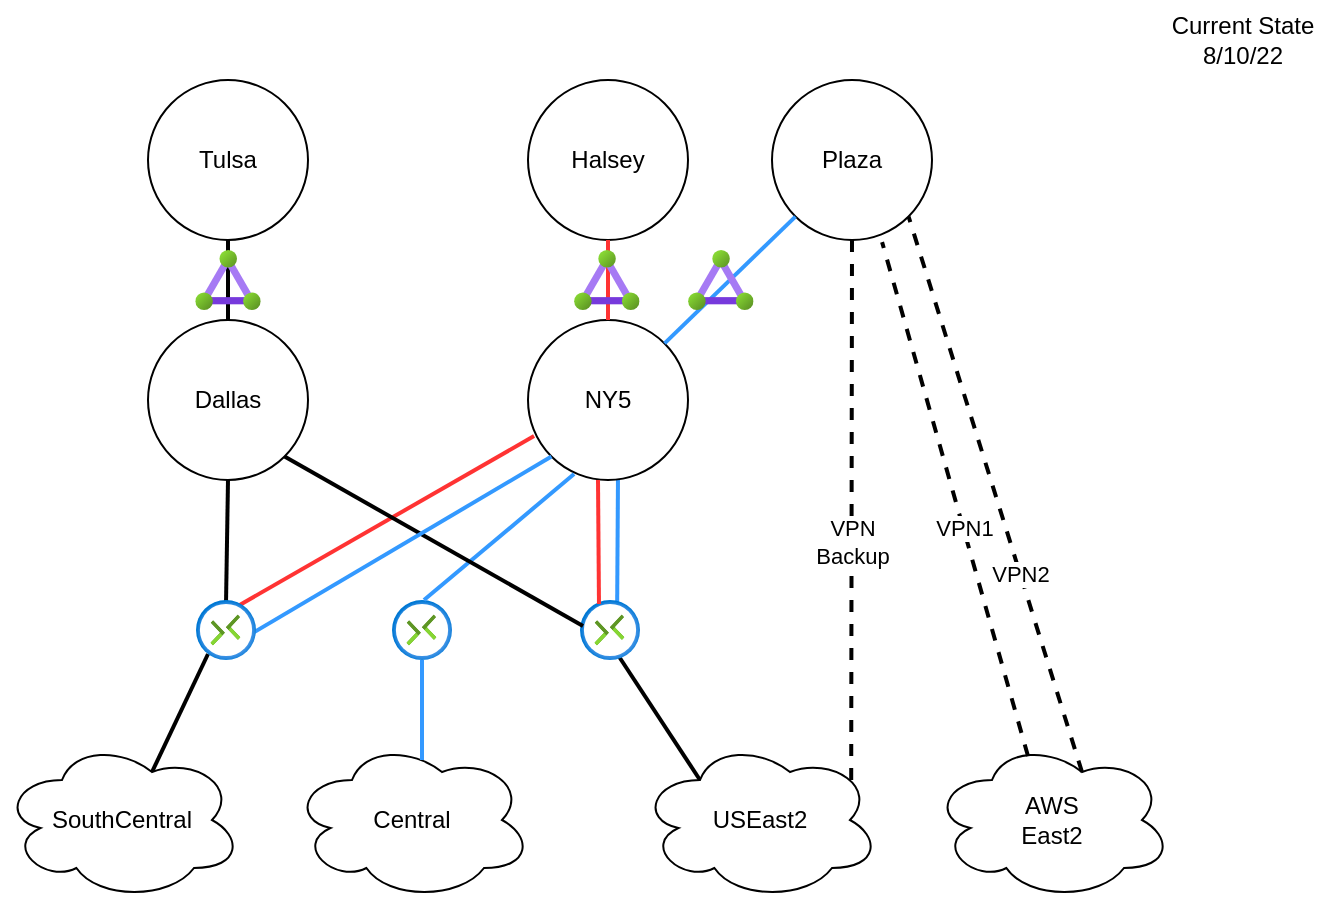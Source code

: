 <mxfile version="20.2.3" type="github" pages="2">
  <diagram id="nOUzrROn8S_l6gPX-0Xe" name="Current State">
    <mxGraphModel dx="1662" dy="792" grid="1" gridSize="10" guides="1" tooltips="1" connect="1" arrows="1" fold="1" page="1" pageScale="1" pageWidth="1169" pageHeight="827" math="0" shadow="0">
      <root>
        <mxCell id="0" />
        <mxCell id="1" parent="0" />
        <mxCell id="KbfqaCrizf5aWPR331xB-36" value="" style="endArrow=none;html=1;rounded=0;entryX=0.675;entryY=0.975;entryDx=0;entryDy=0;exitX=0.917;exitY=0.433;exitDx=0;exitDy=0;exitPerimeter=0;entryPerimeter=0;strokeColor=#3399FF;strokeWidth=2;" parent="1" edge="1">
          <mxGeometry width="50" height="50" relative="1" as="geometry">
            <mxPoint x="603.51" y="512.99" as="sourcePoint" />
            <mxPoint x="604" y="438" as="targetPoint" />
          </mxGeometry>
        </mxCell>
        <mxCell id="KbfqaCrizf5aWPR331xB-22" value="" style="endArrow=none;html=1;rounded=0;exitX=0.25;exitY=0.25;exitDx=0;exitDy=0;exitPerimeter=0;entryX=0.6;entryY=0.867;entryDx=0;entryDy=0;entryPerimeter=0;strokeWidth=2;" parent="1" source="KbfqaCrizf5aWPR331xB-12" target="KbfqaCrizf5aWPR331xB-17" edge="1">
          <mxGeometry width="50" height="50" relative="1" as="geometry">
            <mxPoint x="589.99" y="539.01" as="sourcePoint" />
            <mxPoint x="531" y="490" as="targetPoint" />
          </mxGeometry>
        </mxCell>
        <mxCell id="KbfqaCrizf5aWPR331xB-19" value="" style="endArrow=none;html=1;rounded=0;exitX=0.625;exitY=0.2;exitDx=0;exitDy=0;exitPerimeter=0;strokeWidth=2;entryX=0.2;entryY=0.9;entryDx=0;entryDy=0;entryPerimeter=0;" parent="1" source="KbfqaCrizf5aWPR331xB-9" target="KbfqaCrizf5aWPR331xB-6" edge="1">
          <mxGeometry width="50" height="50" relative="1" as="geometry">
            <mxPoint x="591" y="460" as="sourcePoint" />
            <mxPoint x="431" y="520" as="targetPoint" />
          </mxGeometry>
        </mxCell>
        <mxCell id="KbfqaCrizf5aWPR331xB-27" value="" style="endArrow=none;html=1;rounded=0;exitX=0.5;exitY=0;exitDx=0;exitDy=0;entryX=0.5;entryY=1;entryDx=0;entryDy=0;strokeWidth=2;" parent="1" source="KbfqaCrizf5aWPR331xB-4" target="KbfqaCrizf5aWPR331xB-1" edge="1">
          <mxGeometry width="50" height="50" relative="1" as="geometry">
            <mxPoint x="459.01" y="515.01" as="sourcePoint" />
            <mxPoint x="491" y="450" as="targetPoint" />
          </mxGeometry>
        </mxCell>
        <mxCell id="KbfqaCrizf5aWPR331xB-1" value="Tulsa" style="ellipse;whiteSpace=wrap;html=1;aspect=fixed;" parent="1" vertex="1">
          <mxGeometry x="369" y="240" width="80" height="80" as="geometry" />
        </mxCell>
        <mxCell id="KbfqaCrizf5aWPR331xB-2" value="Halsey" style="ellipse;whiteSpace=wrap;html=1;aspect=fixed;" parent="1" vertex="1">
          <mxGeometry x="559" y="240" width="80" height="80" as="geometry" />
        </mxCell>
        <mxCell id="KbfqaCrizf5aWPR331xB-3" value="Plaza" style="ellipse;whiteSpace=wrap;html=1;aspect=fixed;" parent="1" vertex="1">
          <mxGeometry x="681" y="240" width="80" height="80" as="geometry" />
        </mxCell>
        <mxCell id="KbfqaCrizf5aWPR331xB-4" value="Dallas" style="ellipse;whiteSpace=wrap;html=1;aspect=fixed;" parent="1" vertex="1">
          <mxGeometry x="369" y="360" width="80" height="80" as="geometry" />
        </mxCell>
        <mxCell id="KbfqaCrizf5aWPR331xB-5" value="NY5" style="ellipse;whiteSpace=wrap;html=1;aspect=fixed;" parent="1" vertex="1">
          <mxGeometry x="559" y="360" width="80" height="80" as="geometry" />
        </mxCell>
        <mxCell id="KbfqaCrizf5aWPR331xB-9" value="SouthCentral" style="ellipse;shape=cloud;whiteSpace=wrap;html=1;" parent="1" vertex="1">
          <mxGeometry x="296" y="570" width="120" height="80" as="geometry" />
        </mxCell>
        <mxCell id="KbfqaCrizf5aWPR331xB-10" value="&lt;div&gt;AWS&lt;/div&gt;&lt;div&gt;East2&lt;br&gt;&lt;/div&gt;" style="ellipse;shape=cloud;whiteSpace=wrap;html=1;" parent="1" vertex="1">
          <mxGeometry x="761" y="570" width="120" height="80" as="geometry" />
        </mxCell>
        <mxCell id="KbfqaCrizf5aWPR331xB-11" value="Central" style="ellipse;shape=cloud;whiteSpace=wrap;html=1;" parent="1" vertex="1">
          <mxGeometry x="441" y="570" width="120" height="80" as="geometry" />
        </mxCell>
        <mxCell id="KbfqaCrizf5aWPR331xB-12" value="USEast2" style="ellipse;shape=cloud;whiteSpace=wrap;html=1;" parent="1" vertex="1">
          <mxGeometry x="615" y="570" width="120" height="80" as="geometry" />
        </mxCell>
        <mxCell id="KbfqaCrizf5aWPR331xB-16" value="" style="aspect=fixed;html=1;points=[];align=center;image;fontSize=12;image=img/lib/azure2/networking/Connections.svg;" parent="1" vertex="1">
          <mxGeometry x="491" y="500" width="30" height="30" as="geometry" />
        </mxCell>
        <mxCell id="KbfqaCrizf5aWPR331xB-17" value="" style="aspect=fixed;html=1;points=[];align=center;image;fontSize=12;image=img/lib/azure2/networking/Connections.svg;" parent="1" vertex="1">
          <mxGeometry x="585" y="500" width="30" height="30" as="geometry" />
        </mxCell>
        <mxCell id="KbfqaCrizf5aWPR331xB-20" value="" style="endArrow=none;html=1;rounded=0;exitX=0.5;exitY=0.067;exitDx=0;exitDy=0;exitPerimeter=0;entryX=0.5;entryY=1;entryDx=0;entryDy=0;strokeWidth=2;" parent="1" source="KbfqaCrizf5aWPR331xB-6" target="KbfqaCrizf5aWPR331xB-4" edge="1">
          <mxGeometry width="50" height="50" relative="1" as="geometry">
            <mxPoint x="423.99" y="500.99" as="sourcePoint" />
            <mxPoint x="404" y="561.781" as="targetPoint" />
          </mxGeometry>
        </mxCell>
        <mxCell id="KbfqaCrizf5aWPR331xB-23" value="" style="endArrow=none;html=1;rounded=0;entryX=0.038;entryY=0.725;entryDx=0;entryDy=0;entryPerimeter=0;strokeColor=#FF3333;strokeWidth=2;exitX=0.7;exitY=0.1;exitDx=0;exitDy=0;exitPerimeter=0;" parent="1" source="KbfqaCrizf5aWPR331xB-6" target="KbfqaCrizf5aWPR331xB-5" edge="1">
          <mxGeometry width="50" height="50" relative="1" as="geometry">
            <mxPoint x="451" y="510" as="sourcePoint" />
            <mxPoint x="451" y="498" as="targetPoint" />
          </mxGeometry>
        </mxCell>
        <mxCell id="KbfqaCrizf5aWPR331xB-24" value="" style="endArrow=none;html=1;rounded=0;exitX=0.533;exitY=0;exitDx=0;exitDy=0;exitPerimeter=0;entryX=0.288;entryY=0.963;entryDx=0;entryDy=0;entryPerimeter=0;strokeColor=#3399FF;strokeWidth=2;" parent="1" source="KbfqaCrizf5aWPR331xB-16" target="KbfqaCrizf5aWPR331xB-5" edge="1">
          <mxGeometry width="50" height="50" relative="1" as="geometry">
            <mxPoint x="538.01" y="512.01" as="sourcePoint" />
            <mxPoint x="622.716" y="438.284" as="targetPoint" />
          </mxGeometry>
        </mxCell>
        <mxCell id="KbfqaCrizf5aWPR331xB-25" value="" style="endArrow=none;html=1;rounded=0;entryX=0.5;entryY=1;entryDx=0;entryDy=0;entryPerimeter=0;strokeColor=#3399FF;strokeWidth=2;" parent="1" target="KbfqaCrizf5aWPR331xB-16" edge="1">
          <mxGeometry width="50" height="50" relative="1" as="geometry">
            <mxPoint x="506" y="580" as="sourcePoint" />
            <mxPoint x="433" y="533.591" as="targetPoint" />
          </mxGeometry>
        </mxCell>
        <mxCell id="KbfqaCrizf5aWPR331xB-26" value="" style="endArrow=none;html=1;rounded=0;exitX=0.05;exitY=0.433;exitDx=0;exitDy=0;exitPerimeter=0;entryX=1;entryY=1;entryDx=0;entryDy=0;strokeWidth=2;" parent="1" source="KbfqaCrizf5aWPR331xB-17" target="KbfqaCrizf5aWPR331xB-4" edge="1">
          <mxGeometry width="50" height="50" relative="1" as="geometry">
            <mxPoint x="459.01" y="515.01" as="sourcePoint" />
            <mxPoint x="491" y="450" as="targetPoint" />
          </mxGeometry>
        </mxCell>
        <mxCell id="KbfqaCrizf5aWPR331xB-7" value="" style="aspect=fixed;html=1;points=[];align=center;image;fontSize=12;image=img/lib/azure2/networking/ExpressRoute_Circuits.svg;imageBackground=none;" parent="1" vertex="1">
          <mxGeometry x="392.595" y="325" width="32.81" height="30" as="geometry" />
        </mxCell>
        <mxCell id="KbfqaCrizf5aWPR331xB-33" value="" style="endArrow=none;html=1;rounded=0;exitX=0.5;exitY=0;exitDx=0;exitDy=0;entryX=0.5;entryY=1;entryDx=0;entryDy=0;strokeColor=#FF3333;strokeWidth=2;" parent="1" source="KbfqaCrizf5aWPR331xB-5" target="KbfqaCrizf5aWPR331xB-2" edge="1">
          <mxGeometry width="50" height="50" relative="1" as="geometry">
            <mxPoint x="462.716" y="381.716" as="sourcePoint" />
            <mxPoint x="411" y="330" as="targetPoint" />
          </mxGeometry>
        </mxCell>
        <mxCell id="KbfqaCrizf5aWPR331xB-34" value="" style="endArrow=none;html=1;rounded=0;exitX=1;exitY=0;exitDx=0;exitDy=0;entryX=0;entryY=1;entryDx=0;entryDy=0;fillColor=#FF0000;strokeColor=#3399FF;strokeWidth=2;" parent="1" source="KbfqaCrizf5aWPR331xB-5" target="KbfqaCrizf5aWPR331xB-3" edge="1">
          <mxGeometry width="50" height="50" relative="1" as="geometry">
            <mxPoint x="462.716" y="381.716" as="sourcePoint" />
            <mxPoint x="411" y="330" as="targetPoint" />
          </mxGeometry>
        </mxCell>
        <mxCell id="KbfqaCrizf5aWPR331xB-35" value="" style="endArrow=none;html=1;rounded=0;exitX=0.483;exitY=0.067;exitDx=0;exitDy=0;exitPerimeter=0;entryX=0.5;entryY=1;entryDx=0;entryDy=0;strokeColor=#FF3333;strokeWidth=2;" parent="1" edge="1">
          <mxGeometry width="50" height="50" relative="1" as="geometry">
            <mxPoint x="594.49" y="502.01" as="sourcePoint" />
            <mxPoint x="594" y="440" as="targetPoint" />
          </mxGeometry>
        </mxCell>
        <mxCell id="KbfqaCrizf5aWPR331xB-37" value="" style="endArrow=none;html=1;rounded=0;exitX=0.467;exitY=0.833;exitDx=0;exitDy=0;exitPerimeter=0;entryX=0;entryY=1;entryDx=0;entryDy=0;strokeColor=#3399FF;strokeWidth=2;" parent="1" source="KbfqaCrizf5aWPR331xB-6" target="KbfqaCrizf5aWPR331xB-5" edge="1">
          <mxGeometry width="50" height="50" relative="1" as="geometry">
            <mxPoint x="548.01" y="522.01" as="sourcePoint" />
            <mxPoint x="634.04" y="447.04" as="targetPoint" />
          </mxGeometry>
        </mxCell>
        <mxCell id="KbfqaCrizf5aWPR331xB-39" value="" style="endArrow=none;dashed=1;html=1;rounded=0;strokeColor=#000000;fillColor=#FF0000;exitX=0.88;exitY=0.25;exitDx=0;exitDy=0;exitPerimeter=0;entryX=0.5;entryY=1;entryDx=0;entryDy=0;strokeWidth=2;" parent="1" source="KbfqaCrizf5aWPR331xB-12" target="KbfqaCrizf5aWPR331xB-3" edge="1">
          <mxGeometry width="50" height="50" relative="1" as="geometry">
            <mxPoint x="801" y="480" as="sourcePoint" />
            <mxPoint x="851" y="430" as="targetPoint" />
          </mxGeometry>
        </mxCell>
        <mxCell id="KbfqaCrizf5aWPR331xB-40" value="&lt;div&gt;VPN&lt;/div&gt;&lt;div&gt;Backup&lt;br&gt;&lt;/div&gt;" style="edgeLabel;html=1;align=center;verticalAlign=middle;resizable=0;points=[];" parent="KbfqaCrizf5aWPR331xB-39" vertex="1" connectable="0">
          <mxGeometry x="-0.114" relative="1" as="geometry">
            <mxPoint as="offset" />
          </mxGeometry>
        </mxCell>
        <mxCell id="KbfqaCrizf5aWPR331xB-41" value="" style="endArrow=none;dashed=1;html=1;rounded=0;strokeColor=#000000;fillColor=#FF0000;exitX=0.4;exitY=0.1;exitDx=0;exitDy=0;exitPerimeter=0;entryX=0.688;entryY=1.013;entryDx=0;entryDy=0;entryPerimeter=0;strokeWidth=2;" parent="1" source="KbfqaCrizf5aWPR331xB-10" target="KbfqaCrizf5aWPR331xB-3" edge="1">
          <mxGeometry width="50" height="50" relative="1" as="geometry">
            <mxPoint x="685" y="596" as="sourcePoint" />
            <mxPoint x="731" y="330" as="targetPoint" />
          </mxGeometry>
        </mxCell>
        <mxCell id="KbfqaCrizf5aWPR331xB-42" value="VPN1" style="edgeLabel;html=1;align=center;verticalAlign=middle;resizable=0;points=[];" parent="KbfqaCrizf5aWPR331xB-41" vertex="1" connectable="0">
          <mxGeometry x="-0.114" relative="1" as="geometry">
            <mxPoint as="offset" />
          </mxGeometry>
        </mxCell>
        <mxCell id="KbfqaCrizf5aWPR331xB-43" value="" style="endArrow=none;dashed=1;html=1;rounded=0;strokeColor=#000000;fillColor=#FF0000;exitX=0.625;exitY=0.2;exitDx=0;exitDy=0;exitPerimeter=0;entryX=1;entryY=1;entryDx=0;entryDy=0;strokeWidth=2;" parent="1" source="KbfqaCrizf5aWPR331xB-10" target="KbfqaCrizf5aWPR331xB-3" edge="1">
          <mxGeometry width="50" height="50" relative="1" as="geometry">
            <mxPoint x="819" y="588" as="sourcePoint" />
            <mxPoint x="746.04" y="331.04" as="targetPoint" />
          </mxGeometry>
        </mxCell>
        <mxCell id="KbfqaCrizf5aWPR331xB-45" value="VPN2" style="edgeLabel;html=1;align=center;verticalAlign=middle;resizable=0;points=[];" parent="KbfqaCrizf5aWPR331xB-43" vertex="1" connectable="0">
          <mxGeometry x="-0.287" relative="1" as="geometry">
            <mxPoint as="offset" />
          </mxGeometry>
        </mxCell>
        <mxCell id="KbfqaCrizf5aWPR331xB-13" value="" style="aspect=fixed;html=1;points=[];align=center;image;fontSize=12;image=img/lib/azure2/networking/ExpressRoute_Circuits.svg;imageBackground=none;" parent="1" vertex="1">
          <mxGeometry x="582" y="325" width="32.81" height="30" as="geometry" />
        </mxCell>
        <mxCell id="KbfqaCrizf5aWPR331xB-14" value="" style="aspect=fixed;html=1;points=[];align=center;image;fontSize=12;image=img/lib/azure2/networking/ExpressRoute_Circuits.svg;imageBackground=none;" parent="1" vertex="1">
          <mxGeometry x="639" y="325" width="32.81" height="30" as="geometry" />
        </mxCell>
        <mxCell id="KbfqaCrizf5aWPR331xB-6" value="" style="aspect=fixed;html=1;points=[];align=center;image;fontSize=12;image=img/lib/azure2/networking/Connections.svg;" parent="1" vertex="1">
          <mxGeometry x="393" y="500" width="30" height="30" as="geometry" />
        </mxCell>
        <mxCell id="4s_zEq4xch8bV-egNW5Q-1" value="&lt;div&gt;Current State&lt;/div&gt;&lt;div&gt;8/10/22&lt;br&gt;&lt;/div&gt;" style="text;html=1;align=center;verticalAlign=middle;resizable=0;points=[];autosize=1;strokeColor=none;fillColor=none;" parent="1" vertex="1">
          <mxGeometry x="871" y="200" width="90" height="40" as="geometry" />
        </mxCell>
      </root>
    </mxGraphModel>
  </diagram>
  <diagram name="Proposed State" id="E3pdFJTgdNGY8lZnzwwO">
    <mxGraphModel dx="1330" dy="634" grid="1" gridSize="10" guides="1" tooltips="1" connect="1" arrows="1" fold="1" page="1" pageScale="1" pageWidth="1169" pageHeight="827" math="0" shadow="0">
      <root>
        <mxCell id="GOQtkoCiq_XBh8GODpKm-0" />
        <mxCell id="GOQtkoCiq_XBh8GODpKm-1" parent="GOQtkoCiq_XBh8GODpKm-0" />
        <mxCell id="XUzDvvYA9W24cTrs8cTX-2" value="" style="endArrow=none;html=1;rounded=0;exitX=1;exitY=0;exitDx=0;exitDy=0;entryX=0;entryY=1;entryDx=0;entryDy=0;fillColor=#FF0000;strokeColor=#3399FF;strokeWidth=2;" edge="1" parent="GOQtkoCiq_XBh8GODpKm-1">
          <mxGeometry width="50" height="50" relative="1" as="geometry">
            <mxPoint x="572.284" y="255.716" as="sourcePoint" />
            <mxPoint x="637.716" y="192.284" as="targetPoint" />
          </mxGeometry>
        </mxCell>
        <mxCell id="XUzDvvYA9W24cTrs8cTX-3" value="" style="endArrow=none;html=1;rounded=0;exitX=0.5;exitY=0;exitDx=0;exitDy=0;entryX=0.5;entryY=1;entryDx=0;entryDy=0;strokeWidth=2;" edge="1" parent="GOQtkoCiq_XBh8GODpKm-1">
          <mxGeometry width="50" height="50" relative="1" as="geometry">
            <mxPoint x="355" y="240" as="sourcePoint" />
            <mxPoint x="355" y="200" as="targetPoint" />
          </mxGeometry>
        </mxCell>
        <mxCell id="GOQtkoCiq_XBh8GODpKm-2" value="" style="endArrow=none;html=1;rounded=0;entryX=0.675;entryY=0.975;entryDx=0;entryDy=0;exitX=0.917;exitY=0.433;exitDx=0;exitDy=0;exitPerimeter=0;entryPerimeter=0;strokeColor=#3399FF;strokeWidth=2;" edge="1" parent="GOQtkoCiq_XBh8GODpKm-1">
          <mxGeometry width="50" height="50" relative="1" as="geometry">
            <mxPoint x="543.51" y="392.99" as="sourcePoint" />
            <mxPoint x="544" y="318" as="targetPoint" />
          </mxGeometry>
        </mxCell>
        <mxCell id="GOQtkoCiq_XBh8GODpKm-3" value="" style="endArrow=none;html=1;rounded=0;exitX=0.25;exitY=0.25;exitDx=0;exitDy=0;exitPerimeter=0;entryX=0.6;entryY=0.867;entryDx=0;entryDy=0;entryPerimeter=0;strokeWidth=2;" edge="1" parent="GOQtkoCiq_XBh8GODpKm-1" source="GOQtkoCiq_XBh8GODpKm-14" target="GOQtkoCiq_XBh8GODpKm-16">
          <mxGeometry width="50" height="50" relative="1" as="geometry">
            <mxPoint x="529.99" y="419.01" as="sourcePoint" />
            <mxPoint x="471" y="370" as="targetPoint" />
          </mxGeometry>
        </mxCell>
        <mxCell id="GOQtkoCiq_XBh8GODpKm-4" value="" style="endArrow=none;html=1;rounded=0;exitX=0.625;exitY=0.2;exitDx=0;exitDy=0;exitPerimeter=0;strokeWidth=2;entryX=0.2;entryY=0.9;entryDx=0;entryDy=0;entryPerimeter=0;" edge="1" parent="GOQtkoCiq_XBh8GODpKm-1" source="GOQtkoCiq_XBh8GODpKm-11" target="GOQtkoCiq_XBh8GODpKm-35">
          <mxGeometry width="50" height="50" relative="1" as="geometry">
            <mxPoint x="531" y="340" as="sourcePoint" />
            <mxPoint x="371" y="400" as="targetPoint" />
          </mxGeometry>
        </mxCell>
        <mxCell id="GOQtkoCiq_XBh8GODpKm-5" value="" style="endArrow=none;html=1;rounded=0;exitX=0.5;exitY=0;exitDx=0;exitDy=0;entryX=0.5;entryY=1;entryDx=0;entryDy=0;strokeWidth=2;" edge="1" parent="GOQtkoCiq_XBh8GODpKm-1">
          <mxGeometry width="50" height="50" relative="1" as="geometry">
            <mxPoint x="342" y="240" as="sourcePoint" />
            <mxPoint x="342" y="200" as="targetPoint" />
          </mxGeometry>
        </mxCell>
        <mxCell id="GOQtkoCiq_XBh8GODpKm-6" value="Tulsa" style="ellipse;whiteSpace=wrap;html=1;aspect=fixed;" vertex="1" parent="GOQtkoCiq_XBh8GODpKm-1">
          <mxGeometry x="309" y="120" width="80" height="80" as="geometry" />
        </mxCell>
        <mxCell id="GOQtkoCiq_XBh8GODpKm-7" value="Halsey" style="ellipse;whiteSpace=wrap;html=1;aspect=fixed;" vertex="1" parent="GOQtkoCiq_XBh8GODpKm-1">
          <mxGeometry x="499" y="120" width="80" height="80" as="geometry" />
        </mxCell>
        <mxCell id="GOQtkoCiq_XBh8GODpKm-8" value="Plaza" style="ellipse;whiteSpace=wrap;html=1;aspect=fixed;" vertex="1" parent="GOQtkoCiq_XBh8GODpKm-1">
          <mxGeometry x="621" y="120" width="80" height="80" as="geometry" />
        </mxCell>
        <mxCell id="GOQtkoCiq_XBh8GODpKm-9" value="Dallas" style="ellipse;whiteSpace=wrap;html=1;aspect=fixed;" vertex="1" parent="GOQtkoCiq_XBh8GODpKm-1">
          <mxGeometry x="309" y="240" width="80" height="80" as="geometry" />
        </mxCell>
        <mxCell id="GOQtkoCiq_XBh8GODpKm-10" value="NY5" style="ellipse;whiteSpace=wrap;html=1;aspect=fixed;" vertex="1" parent="GOQtkoCiq_XBh8GODpKm-1">
          <mxGeometry x="499" y="240" width="80" height="80" as="geometry" />
        </mxCell>
        <mxCell id="GOQtkoCiq_XBh8GODpKm-11" value="SouthCentral" style="ellipse;shape=cloud;whiteSpace=wrap;html=1;" vertex="1" parent="GOQtkoCiq_XBh8GODpKm-1">
          <mxGeometry x="220" y="450" width="120" height="80" as="geometry" />
        </mxCell>
        <mxCell id="GOQtkoCiq_XBh8GODpKm-12" value="&lt;div&gt;AWS&lt;/div&gt;&lt;div&gt;East2&lt;br&gt;&lt;/div&gt;" style="ellipse;shape=cloud;whiteSpace=wrap;html=1;" vertex="1" parent="GOQtkoCiq_XBh8GODpKm-1">
          <mxGeometry x="701" y="450" width="120" height="80" as="geometry" />
        </mxCell>
        <mxCell id="GOQtkoCiq_XBh8GODpKm-13" value="Central" style="ellipse;shape=cloud;whiteSpace=wrap;html=1;" vertex="1" parent="GOQtkoCiq_XBh8GODpKm-1">
          <mxGeometry x="381" y="450" width="120" height="80" as="geometry" />
        </mxCell>
        <mxCell id="GOQtkoCiq_XBh8GODpKm-14" value="USEast2" style="ellipse;shape=cloud;whiteSpace=wrap;html=1;" vertex="1" parent="GOQtkoCiq_XBh8GODpKm-1">
          <mxGeometry x="555" y="450" width="120" height="80" as="geometry" />
        </mxCell>
        <mxCell id="GOQtkoCiq_XBh8GODpKm-15" value="" style="aspect=fixed;html=1;points=[];align=center;image;fontSize=12;image=img/lib/azure2/networking/Connections.svg;" vertex="1" parent="GOQtkoCiq_XBh8GODpKm-1">
          <mxGeometry x="431" y="380" width="30" height="30" as="geometry" />
        </mxCell>
        <mxCell id="GOQtkoCiq_XBh8GODpKm-16" value="" style="aspect=fixed;html=1;points=[];align=center;image;fontSize=12;image=img/lib/azure2/networking/Connections.svg;" vertex="1" parent="GOQtkoCiq_XBh8GODpKm-1">
          <mxGeometry x="525" y="380" width="30" height="30" as="geometry" />
        </mxCell>
        <mxCell id="GOQtkoCiq_XBh8GODpKm-17" value="" style="endArrow=none;html=1;rounded=0;exitX=0.5;exitY=0.067;exitDx=0;exitDy=0;exitPerimeter=0;entryX=0.5;entryY=1;entryDx=0;entryDy=0;strokeWidth=2;" edge="1" parent="GOQtkoCiq_XBh8GODpKm-1" source="GOQtkoCiq_XBh8GODpKm-35" target="GOQtkoCiq_XBh8GODpKm-9">
          <mxGeometry width="50" height="50" relative="1" as="geometry">
            <mxPoint x="363.99" y="380.99" as="sourcePoint" />
            <mxPoint x="344" y="441.781" as="targetPoint" />
          </mxGeometry>
        </mxCell>
        <mxCell id="GOQtkoCiq_XBh8GODpKm-18" value="" style="endArrow=none;html=1;rounded=0;entryX=0.038;entryY=0.725;entryDx=0;entryDy=0;entryPerimeter=0;strokeColor=#FF3333;strokeWidth=2;exitX=0.7;exitY=0.1;exitDx=0;exitDy=0;exitPerimeter=0;" edge="1" parent="GOQtkoCiq_XBh8GODpKm-1" source="GOQtkoCiq_XBh8GODpKm-35" target="GOQtkoCiq_XBh8GODpKm-10">
          <mxGeometry width="50" height="50" relative="1" as="geometry">
            <mxPoint x="391" y="390" as="sourcePoint" />
            <mxPoint x="391" y="378" as="targetPoint" />
          </mxGeometry>
        </mxCell>
        <mxCell id="GOQtkoCiq_XBh8GODpKm-19" value="" style="endArrow=none;html=1;rounded=0;exitX=0.533;exitY=0;exitDx=0;exitDy=0;exitPerimeter=0;entryX=0.288;entryY=0.963;entryDx=0;entryDy=0;entryPerimeter=0;strokeColor=#3399FF;strokeWidth=2;" edge="1" parent="GOQtkoCiq_XBh8GODpKm-1" source="GOQtkoCiq_XBh8GODpKm-15" target="GOQtkoCiq_XBh8GODpKm-10">
          <mxGeometry width="50" height="50" relative="1" as="geometry">
            <mxPoint x="478.01" y="392.01" as="sourcePoint" />
            <mxPoint x="562.716" y="318.284" as="targetPoint" />
          </mxGeometry>
        </mxCell>
        <mxCell id="GOQtkoCiq_XBh8GODpKm-20" value="" style="endArrow=none;html=1;rounded=0;entryX=0.5;entryY=1;entryDx=0;entryDy=0;entryPerimeter=0;strokeColor=#3399FF;strokeWidth=2;" edge="1" parent="GOQtkoCiq_XBh8GODpKm-1" target="GOQtkoCiq_XBh8GODpKm-15">
          <mxGeometry width="50" height="50" relative="1" as="geometry">
            <mxPoint x="446" y="460" as="sourcePoint" />
            <mxPoint x="373" y="413.591" as="targetPoint" />
          </mxGeometry>
        </mxCell>
        <mxCell id="GOQtkoCiq_XBh8GODpKm-21" value="" style="endArrow=none;html=1;rounded=0;exitX=0.05;exitY=0.433;exitDx=0;exitDy=0;exitPerimeter=0;entryX=1;entryY=1;entryDx=0;entryDy=0;strokeWidth=2;" edge="1" parent="GOQtkoCiq_XBh8GODpKm-1" source="GOQtkoCiq_XBh8GODpKm-16" target="GOQtkoCiq_XBh8GODpKm-9">
          <mxGeometry width="50" height="50" relative="1" as="geometry">
            <mxPoint x="399.01" y="395.01" as="sourcePoint" />
            <mxPoint x="431" y="330" as="targetPoint" />
          </mxGeometry>
        </mxCell>
        <mxCell id="GOQtkoCiq_XBh8GODpKm-22" value="" style="aspect=fixed;html=1;points=[];align=center;image;fontSize=12;image=img/lib/azure2/networking/ExpressRoute_Circuits.svg;imageBackground=none;" vertex="1" parent="GOQtkoCiq_XBh8GODpKm-1">
          <mxGeometry x="332.595" y="205" width="32.81" height="30" as="geometry" />
        </mxCell>
        <mxCell id="GOQtkoCiq_XBh8GODpKm-23" value="" style="endArrow=none;html=1;rounded=0;exitX=0.5;exitY=0;exitDx=0;exitDy=0;entryX=0.5;entryY=1;entryDx=0;entryDy=0;strokeColor=#FF3333;strokeWidth=2;" edge="1" parent="GOQtkoCiq_XBh8GODpKm-1">
          <mxGeometry width="50" height="50" relative="1" as="geometry">
            <mxPoint x="532" y="240" as="sourcePoint" />
            <mxPoint x="532" y="200" as="targetPoint" />
          </mxGeometry>
        </mxCell>
        <mxCell id="GOQtkoCiq_XBh8GODpKm-24" value="" style="endArrow=none;html=1;rounded=0;exitX=1;exitY=0;exitDx=0;exitDy=0;entryX=0;entryY=1;entryDx=0;entryDy=0;fillColor=#FF0000;strokeColor=#3399FF;strokeWidth=2;" edge="1" parent="GOQtkoCiq_XBh8GODpKm-1" source="GOQtkoCiq_XBh8GODpKm-10" target="GOQtkoCiq_XBh8GODpKm-8">
          <mxGeometry width="50" height="50" relative="1" as="geometry">
            <mxPoint x="402.716" y="261.716" as="sourcePoint" />
            <mxPoint x="351" y="210" as="targetPoint" />
          </mxGeometry>
        </mxCell>
        <mxCell id="GOQtkoCiq_XBh8GODpKm-25" value="" style="endArrow=none;html=1;rounded=0;exitX=0.483;exitY=0.067;exitDx=0;exitDy=0;exitPerimeter=0;entryX=0.5;entryY=1;entryDx=0;entryDy=0;strokeColor=#FF3333;strokeWidth=2;" edge="1" parent="GOQtkoCiq_XBh8GODpKm-1">
          <mxGeometry width="50" height="50" relative="1" as="geometry">
            <mxPoint x="536.49" y="382.01" as="sourcePoint" />
            <mxPoint x="536" y="320" as="targetPoint" />
          </mxGeometry>
        </mxCell>
        <mxCell id="GOQtkoCiq_XBh8GODpKm-26" value="" style="endArrow=none;html=1;rounded=0;exitX=0.467;exitY=0.833;exitDx=0;exitDy=0;exitPerimeter=0;entryX=0;entryY=1;entryDx=0;entryDy=0;strokeColor=#3399FF;strokeWidth=2;" edge="1" parent="GOQtkoCiq_XBh8GODpKm-1" source="GOQtkoCiq_XBh8GODpKm-35" target="GOQtkoCiq_XBh8GODpKm-10">
          <mxGeometry width="50" height="50" relative="1" as="geometry">
            <mxPoint x="488.01" y="402.01" as="sourcePoint" />
            <mxPoint x="574.04" y="327.04" as="targetPoint" />
          </mxGeometry>
        </mxCell>
        <mxCell id="GOQtkoCiq_XBh8GODpKm-27" value="" style="endArrow=none;dashed=1;html=1;rounded=0;strokeColor=#000000;fillColor=#FF0000;exitX=0.88;exitY=0.25;exitDx=0;exitDy=0;exitPerimeter=0;entryX=0.5;entryY=1;entryDx=0;entryDy=0;strokeWidth=2;" edge="1" parent="GOQtkoCiq_XBh8GODpKm-1" source="GOQtkoCiq_XBh8GODpKm-14" target="GOQtkoCiq_XBh8GODpKm-8">
          <mxGeometry width="50" height="50" relative="1" as="geometry">
            <mxPoint x="741" y="360" as="sourcePoint" />
            <mxPoint x="791" y="310" as="targetPoint" />
          </mxGeometry>
        </mxCell>
        <mxCell id="GOQtkoCiq_XBh8GODpKm-28" value="&lt;div&gt;VPN&lt;/div&gt;&lt;div&gt;Backup&lt;br&gt;&lt;/div&gt;" style="edgeLabel;html=1;align=center;verticalAlign=middle;resizable=0;points=[];" vertex="1" connectable="0" parent="GOQtkoCiq_XBh8GODpKm-27">
          <mxGeometry x="-0.114" relative="1" as="geometry">
            <mxPoint as="offset" />
          </mxGeometry>
        </mxCell>
        <mxCell id="GOQtkoCiq_XBh8GODpKm-31" value="" style="endArrow=none;dashed=1;html=1;rounded=0;strokeColor=#000000;fillColor=#FF0000;exitX=0.625;exitY=0.2;exitDx=0;exitDy=0;exitPerimeter=0;entryX=1;entryY=1;entryDx=0;entryDy=0;strokeWidth=2;" edge="1" parent="GOQtkoCiq_XBh8GODpKm-1" source="GOQtkoCiq_XBh8GODpKm-12" target="GOQtkoCiq_XBh8GODpKm-8">
          <mxGeometry width="50" height="50" relative="1" as="geometry">
            <mxPoint x="759" y="468" as="sourcePoint" />
            <mxPoint x="686.04" y="211.04" as="targetPoint" />
          </mxGeometry>
        </mxCell>
        <mxCell id="GOQtkoCiq_XBh8GODpKm-32" value="VPN1" style="edgeLabel;html=1;align=center;verticalAlign=middle;resizable=0;points=[];" vertex="1" connectable="0" parent="GOQtkoCiq_XBh8GODpKm-31">
          <mxGeometry x="-0.287" relative="1" as="geometry">
            <mxPoint as="offset" />
          </mxGeometry>
        </mxCell>
        <mxCell id="GOQtkoCiq_XBh8GODpKm-33" value="" style="aspect=fixed;html=1;points=[];align=center;image;fontSize=12;image=img/lib/azure2/networking/ExpressRoute_Circuits.svg;imageBackground=none;" vertex="1" parent="GOQtkoCiq_XBh8GODpKm-1">
          <mxGeometry x="522" y="205" width="32.81" height="30" as="geometry" />
        </mxCell>
        <mxCell id="GOQtkoCiq_XBh8GODpKm-34" value="" style="aspect=fixed;html=1;points=[];align=center;image;fontSize=12;image=img/lib/azure2/networking/ExpressRoute_Circuits.svg;imageBackground=none;" vertex="1" parent="GOQtkoCiq_XBh8GODpKm-1">
          <mxGeometry x="586" y="205" width="32.81" height="30" as="geometry" />
        </mxCell>
        <mxCell id="GOQtkoCiq_XBh8GODpKm-35" value="" style="aspect=fixed;html=1;points=[];align=center;image;fontSize=12;image=img/lib/azure2/networking/Connections.svg;" vertex="1" parent="GOQtkoCiq_XBh8GODpKm-1">
          <mxGeometry x="333" y="380" width="30" height="30" as="geometry" />
        </mxCell>
        <mxCell id="XUzDvvYA9W24cTrs8cTX-0" value="" style="endArrow=none;html=1;rounded=0;strokeColor=#00FF00;strokeWidth=2;fillColor=#FF0000;exitX=0.4;exitY=0.1;exitDx=0;exitDy=0;exitPerimeter=0;" edge="1" parent="GOQtkoCiq_XBh8GODpKm-1" source="GOQtkoCiq_XBh8GODpKm-12">
          <mxGeometry width="50" height="50" relative="1" as="geometry">
            <mxPoint x="675" y="466" as="sourcePoint" />
            <mxPoint x="671" y="200" as="targetPoint" />
          </mxGeometry>
        </mxCell>
        <mxCell id="XUzDvvYA9W24cTrs8cTX-1" value="&lt;div&gt;Direct&lt;/div&gt;&lt;div&gt;Connect&lt;br&gt;&lt;/div&gt;" style="edgeLabel;html=1;align=center;verticalAlign=middle;resizable=0;points=[];" vertex="1" connectable="0" parent="XUzDvvYA9W24cTrs8cTX-0">
          <mxGeometry x="-0.562" relative="1" as="geometry">
            <mxPoint as="offset" />
          </mxGeometry>
        </mxCell>
        <mxCell id="XUzDvvYA9W24cTrs8cTX-4" value="" style="endArrow=none;html=1;rounded=0;exitX=0.5;exitY=0;exitDx=0;exitDy=0;entryX=0.5;entryY=1;entryDx=0;entryDy=0;strokeColor=#FF3333;strokeWidth=2;" edge="1" parent="GOQtkoCiq_XBh8GODpKm-1">
          <mxGeometry width="50" height="50" relative="1" as="geometry">
            <mxPoint x="545" y="240" as="sourcePoint" />
            <mxPoint x="545" y="200" as="targetPoint" />
          </mxGeometry>
        </mxCell>
        <mxCell id="bPnGcBt27XO8MMQkqvy8-0" value="&lt;div align=&quot;left&quot;&gt;Proposed State&lt;/div&gt;&lt;div align=&quot;left&quot;&gt;+ ASW Direct Connect&lt;br&gt;&lt;/div&gt;&lt;div align=&quot;left&quot;&gt;+ Dual geo redundant&lt;/div&gt;&lt;div align=&quot;left&quot;&gt;&amp;nbsp;&amp;nbsp; path per ERD&lt;br&gt;&lt;/div&gt;" style="text;html=1;align=left;verticalAlign=middle;resizable=0;points=[];autosize=1;strokeColor=none;fillColor=none;" vertex="1" parent="GOQtkoCiq_XBh8GODpKm-1">
          <mxGeometry x="801" y="120" width="140" height="70" as="geometry" />
        </mxCell>
      </root>
    </mxGraphModel>
  </diagram>
</mxfile>

